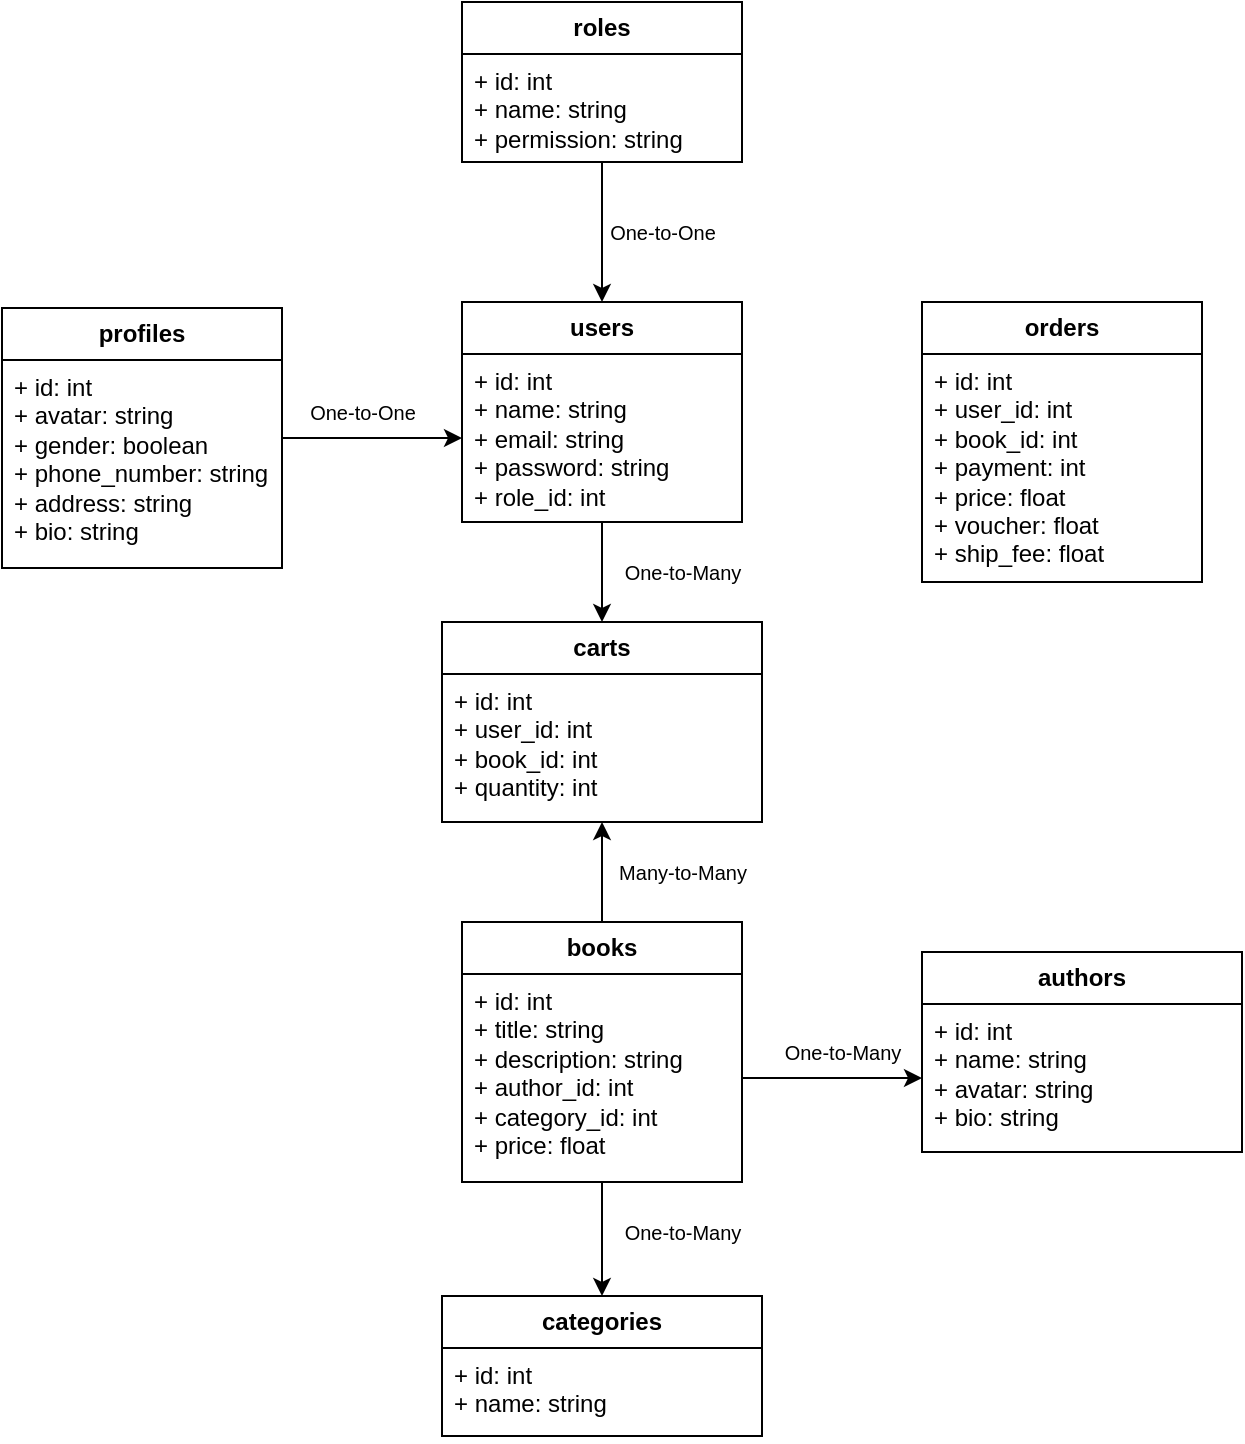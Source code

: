 <mxfile version="24.3.1" type="github">
  <diagram name="Trang-1" id="q1nApXIHh48X9Z10inhE">
    <mxGraphModel dx="724" dy="394" grid="1" gridSize="10" guides="1" tooltips="1" connect="1" arrows="1" fold="1" page="1" pageScale="1" pageWidth="1169" pageHeight="1654" math="0" shadow="0">
      <root>
        <mxCell id="0" />
        <mxCell id="1" parent="0" />
        <mxCell id="94nfI3XRYAJ-UsViNRin-1" value="&lt;b&gt;users&lt;/b&gt;" style="swimlane;fontStyle=0;childLayout=stackLayout;horizontal=1;startSize=26;fillColor=none;horizontalStack=0;resizeParent=1;resizeParentMax=0;resizeLast=0;collapsible=1;marginBottom=0;whiteSpace=wrap;html=1;" vertex="1" parent="1">
          <mxGeometry x="330" y="260" width="140" height="110" as="geometry">
            <mxRectangle x="110" y="70" width="70" height="30" as="alternateBounds" />
          </mxGeometry>
        </mxCell>
        <mxCell id="94nfI3XRYAJ-UsViNRin-3" value="&lt;div&gt;+ id: int&lt;/div&gt;&lt;div&gt;+ name: string&lt;/div&gt;+ email: string&lt;div&gt;+ password: string&lt;/div&gt;&lt;div&gt;+ role_id: int&lt;/div&gt;" style="text;strokeColor=none;fillColor=none;align=left;verticalAlign=top;spacingLeft=4;spacingRight=4;overflow=hidden;rotatable=0;points=[[0,0.5],[1,0.5]];portConstraint=eastwest;whiteSpace=wrap;html=1;" vertex="1" parent="94nfI3XRYAJ-UsViNRin-1">
          <mxGeometry y="26" width="140" height="84" as="geometry" />
        </mxCell>
        <mxCell id="94nfI3XRYAJ-UsViNRin-8" value="" style="edgeStyle=orthogonalEdgeStyle;rounded=0;orthogonalLoop=1;jettySize=auto;html=1;" edge="1" parent="1" source="94nfI3XRYAJ-UsViNRin-6" target="94nfI3XRYAJ-UsViNRin-3">
          <mxGeometry relative="1" as="geometry" />
        </mxCell>
        <mxCell id="94nfI3XRYAJ-UsViNRin-6" value="&lt;b&gt;profiles&lt;/b&gt;" style="swimlane;fontStyle=0;childLayout=stackLayout;horizontal=1;startSize=26;fillColor=none;horizontalStack=0;resizeParent=1;resizeParentMax=0;resizeLast=0;collapsible=1;marginBottom=0;whiteSpace=wrap;html=1;" vertex="1" parent="1">
          <mxGeometry x="100" y="263" width="140" height="130" as="geometry">
            <mxRectangle x="110" y="70" width="70" height="30" as="alternateBounds" />
          </mxGeometry>
        </mxCell>
        <mxCell id="94nfI3XRYAJ-UsViNRin-7" value="&lt;div&gt;+ id: int&lt;/div&gt;&lt;div&gt;+ avatar: string&lt;/div&gt;&lt;div&gt;+ gender: boolean&lt;/div&gt;&lt;div&gt;+ phone_number: string&lt;/div&gt;&lt;div&gt;+ address: string&lt;/div&gt;+ bio: string" style="text;strokeColor=none;fillColor=none;align=left;verticalAlign=top;spacingLeft=4;spacingRight=4;overflow=hidden;rotatable=0;points=[[0,0.5],[1,0.5]];portConstraint=eastwest;whiteSpace=wrap;html=1;" vertex="1" parent="94nfI3XRYAJ-UsViNRin-6">
          <mxGeometry y="26" width="140" height="104" as="geometry" />
        </mxCell>
        <mxCell id="94nfI3XRYAJ-UsViNRin-9" value="One-to-One" style="text;html=1;align=center;verticalAlign=middle;resizable=0;points=[];autosize=1;strokeColor=none;fillColor=none;fontSize=10;" vertex="1" parent="1">
          <mxGeometry x="240" y="300" width="80" height="30" as="geometry" />
        </mxCell>
        <mxCell id="94nfI3XRYAJ-UsViNRin-10" value="&lt;b&gt;roles&lt;/b&gt;" style="swimlane;fontStyle=0;childLayout=stackLayout;horizontal=1;startSize=26;fillColor=none;horizontalStack=0;resizeParent=1;resizeParentMax=0;resizeLast=0;collapsible=1;marginBottom=0;whiteSpace=wrap;html=1;" vertex="1" parent="1">
          <mxGeometry x="330" y="110" width="140" height="80" as="geometry">
            <mxRectangle x="110" y="70" width="70" height="30" as="alternateBounds" />
          </mxGeometry>
        </mxCell>
        <mxCell id="94nfI3XRYAJ-UsViNRin-11" value="&lt;div&gt;+ id: int&lt;/div&gt;&lt;div&gt;+ name: string&lt;/div&gt;&lt;div&gt;+ permission: string&lt;/div&gt;" style="text;strokeColor=none;fillColor=none;align=left;verticalAlign=top;spacingLeft=4;spacingRight=4;overflow=hidden;rotatable=0;points=[[0,0.5],[1,0.5]];portConstraint=eastwest;whiteSpace=wrap;html=1;" vertex="1" parent="94nfI3XRYAJ-UsViNRin-10">
          <mxGeometry y="26" width="140" height="54" as="geometry" />
        </mxCell>
        <mxCell id="94nfI3XRYAJ-UsViNRin-13" value="One-to-One" style="text;html=1;align=center;verticalAlign=middle;resizable=0;points=[];autosize=1;strokeColor=none;fillColor=none;fontSize=10;" vertex="1" parent="1">
          <mxGeometry x="390" y="210" width="80" height="30" as="geometry" />
        </mxCell>
        <mxCell id="94nfI3XRYAJ-UsViNRin-24" value="" style="edgeStyle=orthogonalEdgeStyle;rounded=0;orthogonalLoop=1;jettySize=auto;html=1;entryX=0.5;entryY=0;entryDx=0;entryDy=0;" edge="1" parent="1" source="94nfI3XRYAJ-UsViNRin-14" target="94nfI3XRYAJ-UsViNRin-22">
          <mxGeometry relative="1" as="geometry">
            <Array as="points" />
          </mxGeometry>
        </mxCell>
        <mxCell id="94nfI3XRYAJ-UsViNRin-33" value="" style="edgeStyle=orthogonalEdgeStyle;rounded=0;orthogonalLoop=1;jettySize=auto;html=1;" edge="1" parent="1" source="94nfI3XRYAJ-UsViNRin-14" target="94nfI3XRYAJ-UsViNRin-27">
          <mxGeometry relative="1" as="geometry">
            <Array as="points">
              <mxPoint x="400" y="500" />
              <mxPoint x="400" y="500" />
            </Array>
          </mxGeometry>
        </mxCell>
        <mxCell id="94nfI3XRYAJ-UsViNRin-14" value="&lt;b&gt;books&lt;/b&gt;" style="swimlane;fontStyle=0;childLayout=stackLayout;horizontal=1;startSize=26;fillColor=none;horizontalStack=0;resizeParent=1;resizeParentMax=0;resizeLast=0;collapsible=1;marginBottom=0;whiteSpace=wrap;html=1;" vertex="1" parent="1">
          <mxGeometry x="330" y="570" width="140" height="130" as="geometry">
            <mxRectangle x="110" y="70" width="70" height="30" as="alternateBounds" />
          </mxGeometry>
        </mxCell>
        <mxCell id="94nfI3XRYAJ-UsViNRin-15" value="&lt;div&gt;+ id: int&lt;/div&gt;&lt;div&gt;+ title: string&lt;/div&gt;+ description: string&lt;div&gt;+ author_id: int&lt;/div&gt;&lt;div&gt;+ category_id: int&lt;/div&gt;&lt;div&gt;+ price: float&lt;/div&gt;" style="text;strokeColor=none;fillColor=none;align=left;verticalAlign=top;spacingLeft=4;spacingRight=4;overflow=hidden;rotatable=0;points=[[0,0.5],[1,0.5]];portConstraint=eastwest;whiteSpace=wrap;html=1;" vertex="1" parent="94nfI3XRYAJ-UsViNRin-14">
          <mxGeometry y="26" width="140" height="104" as="geometry" />
        </mxCell>
        <mxCell id="94nfI3XRYAJ-UsViNRin-18" value="&lt;b&gt;authors&lt;/b&gt;" style="swimlane;fontStyle=0;childLayout=stackLayout;horizontal=1;startSize=26;fillColor=none;horizontalStack=0;resizeParent=1;resizeParentMax=0;resizeLast=0;collapsible=1;marginBottom=0;whiteSpace=wrap;html=1;" vertex="1" parent="1">
          <mxGeometry x="560" y="585" width="160" height="100" as="geometry">
            <mxRectangle x="110" y="70" width="70" height="30" as="alternateBounds" />
          </mxGeometry>
        </mxCell>
        <mxCell id="94nfI3XRYAJ-UsViNRin-19" value="&lt;div&gt;+ id: int&lt;/div&gt;&lt;div&gt;+ name: string&lt;/div&gt;+ avatar: string&lt;div&gt;+ bio: string&lt;/div&gt;" style="text;strokeColor=none;fillColor=none;align=left;verticalAlign=top;spacingLeft=4;spacingRight=4;overflow=hidden;rotatable=0;points=[[0,0.5],[1,0.5]];portConstraint=eastwest;whiteSpace=wrap;html=1;" vertex="1" parent="94nfI3XRYAJ-UsViNRin-18">
          <mxGeometry y="26" width="160" height="74" as="geometry" />
        </mxCell>
        <mxCell id="94nfI3XRYAJ-UsViNRin-20" value="" style="edgeStyle=orthogonalEdgeStyle;rounded=0;orthogonalLoop=1;jettySize=auto;html=1;" edge="1" parent="1" source="94nfI3XRYAJ-UsViNRin-15" target="94nfI3XRYAJ-UsViNRin-19">
          <mxGeometry relative="1" as="geometry" />
        </mxCell>
        <mxCell id="94nfI3XRYAJ-UsViNRin-21" value="One-to-Many" style="text;html=1;align=center;verticalAlign=middle;resizable=0;points=[];autosize=1;strokeColor=none;fillColor=none;fontSize=10;" vertex="1" parent="1">
          <mxGeometry x="480" y="620" width="80" height="30" as="geometry" />
        </mxCell>
        <mxCell id="94nfI3XRYAJ-UsViNRin-22" value="&lt;b&gt;categories&lt;/b&gt;" style="swimlane;fontStyle=0;childLayout=stackLayout;horizontal=1;startSize=26;fillColor=none;horizontalStack=0;resizeParent=1;resizeParentMax=0;resizeLast=0;collapsible=1;marginBottom=0;whiteSpace=wrap;html=1;" vertex="1" parent="1">
          <mxGeometry x="320" y="757" width="160" height="70" as="geometry">
            <mxRectangle x="110" y="70" width="70" height="30" as="alternateBounds" />
          </mxGeometry>
        </mxCell>
        <mxCell id="94nfI3XRYAJ-UsViNRin-23" value="&lt;div&gt;+ id: int&lt;/div&gt;&lt;div&gt;+ name: string&lt;/div&gt;" style="text;strokeColor=none;fillColor=none;align=left;verticalAlign=top;spacingLeft=4;spacingRight=4;overflow=hidden;rotatable=0;points=[[0,0.5],[1,0.5]];portConstraint=eastwest;whiteSpace=wrap;html=1;" vertex="1" parent="94nfI3XRYAJ-UsViNRin-22">
          <mxGeometry y="26" width="160" height="44" as="geometry" />
        </mxCell>
        <mxCell id="94nfI3XRYAJ-UsViNRin-25" value="One-to-Many" style="text;html=1;align=center;verticalAlign=middle;resizable=0;points=[];autosize=1;strokeColor=none;fillColor=none;fontSize=10;" vertex="1" parent="1">
          <mxGeometry x="400" y="710" width="80" height="30" as="geometry" />
        </mxCell>
        <mxCell id="94nfI3XRYAJ-UsViNRin-26" value="&lt;b&gt;carts&lt;/b&gt;" style="swimlane;fontStyle=0;childLayout=stackLayout;horizontal=1;startSize=26;fillColor=none;horizontalStack=0;resizeParent=1;resizeParentMax=0;resizeLast=0;collapsible=1;marginBottom=0;whiteSpace=wrap;html=1;" vertex="1" parent="1">
          <mxGeometry x="320" y="420" width="160" height="100" as="geometry">
            <mxRectangle x="110" y="70" width="70" height="30" as="alternateBounds" />
          </mxGeometry>
        </mxCell>
        <mxCell id="94nfI3XRYAJ-UsViNRin-27" value="&lt;div&gt;+ id: int&lt;/div&gt;&lt;div&gt;+ user_id: int&lt;/div&gt;+ book_id: int&lt;div&gt;+ quantity: int&lt;/div&gt;&lt;div&gt;&lt;br&gt;&lt;/div&gt;" style="text;strokeColor=none;fillColor=none;align=left;verticalAlign=top;spacingLeft=4;spacingRight=4;overflow=hidden;rotatable=0;points=[[0,0.5],[1,0.5]];portConstraint=eastwest;whiteSpace=wrap;html=1;" vertex="1" parent="94nfI3XRYAJ-UsViNRin-26">
          <mxGeometry y="26" width="160" height="74" as="geometry" />
        </mxCell>
        <mxCell id="94nfI3XRYAJ-UsViNRin-28" value="" style="edgeStyle=orthogonalEdgeStyle;rounded=0;orthogonalLoop=1;jettySize=auto;html=1;" edge="1" parent="1" source="94nfI3XRYAJ-UsViNRin-11" target="94nfI3XRYAJ-UsViNRin-1">
          <mxGeometry relative="1" as="geometry">
            <Array as="points">
              <mxPoint x="400" y="220" />
              <mxPoint x="400" y="220" />
            </Array>
          </mxGeometry>
        </mxCell>
        <mxCell id="94nfI3XRYAJ-UsViNRin-31" value="" style="edgeStyle=orthogonalEdgeStyle;rounded=0;orthogonalLoop=1;jettySize=auto;html=1;" edge="1" parent="1" source="94nfI3XRYAJ-UsViNRin-3" target="94nfI3XRYAJ-UsViNRin-26">
          <mxGeometry relative="1" as="geometry">
            <Array as="points">
              <mxPoint x="400" y="360" />
              <mxPoint x="400" y="360" />
            </Array>
          </mxGeometry>
        </mxCell>
        <mxCell id="94nfI3XRYAJ-UsViNRin-32" value="One-to-Many" style="text;html=1;align=center;verticalAlign=middle;resizable=0;points=[];autosize=1;strokeColor=none;fillColor=none;fontSize=10;" vertex="1" parent="1">
          <mxGeometry x="400" y="380" width="80" height="30" as="geometry" />
        </mxCell>
        <mxCell id="94nfI3XRYAJ-UsViNRin-34" value="Many-to-Many" style="text;html=1;align=center;verticalAlign=middle;resizable=0;points=[];autosize=1;strokeColor=none;fillColor=none;fontSize=10;" vertex="1" parent="1">
          <mxGeometry x="395" y="530" width="90" height="30" as="geometry" />
        </mxCell>
        <mxCell id="94nfI3XRYAJ-UsViNRin-35" value="&lt;b&gt;orders&lt;/b&gt;" style="swimlane;fontStyle=0;childLayout=stackLayout;horizontal=1;startSize=26;fillColor=none;horizontalStack=0;resizeParent=1;resizeParentMax=0;resizeLast=0;collapsible=1;marginBottom=0;whiteSpace=wrap;html=1;" vertex="1" parent="1">
          <mxGeometry x="560" y="260" width="140" height="140" as="geometry">
            <mxRectangle x="110" y="70" width="70" height="30" as="alternateBounds" />
          </mxGeometry>
        </mxCell>
        <mxCell id="94nfI3XRYAJ-UsViNRin-36" value="&lt;div&gt;+ id: int&lt;/div&gt;&lt;div&gt;+ user_id: int&lt;/div&gt;&lt;div&gt;+ book_id: int&lt;/div&gt;&lt;div&gt;+ payment: int&lt;/div&gt;+ price: float&lt;div&gt;+ voucher: float&lt;/div&gt;&lt;div&gt;+ ship_fee: float&lt;br&gt;&lt;div&gt;&lt;br&gt;&lt;/div&gt;&lt;/div&gt;" style="text;strokeColor=none;fillColor=none;align=left;verticalAlign=top;spacingLeft=4;spacingRight=4;overflow=hidden;rotatable=0;points=[[0,0.5],[1,0.5]];portConstraint=eastwest;whiteSpace=wrap;html=1;" vertex="1" parent="94nfI3XRYAJ-UsViNRin-35">
          <mxGeometry y="26" width="140" height="114" as="geometry" />
        </mxCell>
      </root>
    </mxGraphModel>
  </diagram>
</mxfile>
